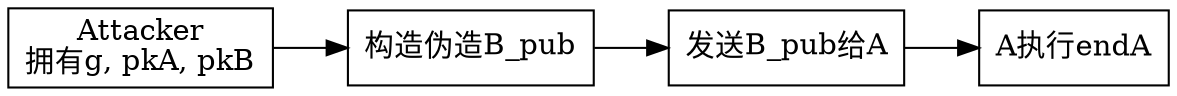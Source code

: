 
    digraph V1_Attack {
        rankdir=LR;
        node [shape=box];

        Attacker [label="Attacker
拥有g, pkA, pkB"];
        Fake_B_pub [label="构造伪造B_pub"];
        Send_to_A [label="发送B_pub给A"];
        A_endA [label="A执行endA"];

        Attacker -> Fake_B_pub;
        Fake_B_pub -> Send_to_A;
        Send_to_A -> A_endA;
    }
    